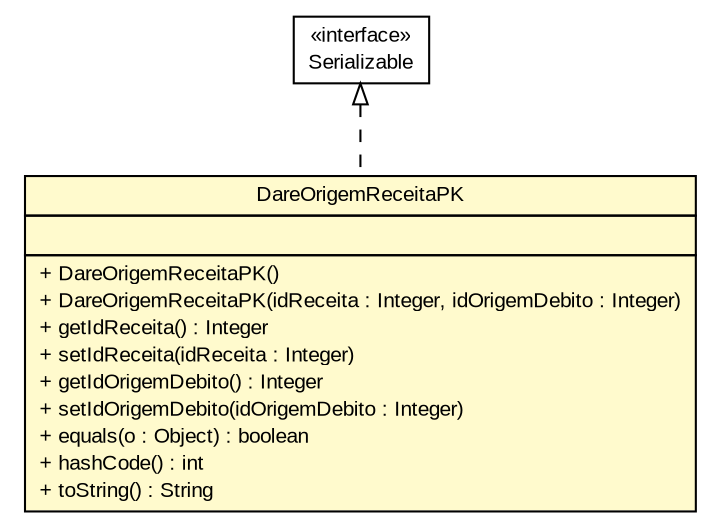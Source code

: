#!/usr/local/bin/dot
#
# Class diagram 
# Generated by UMLGraph version R5_6 (http://www.umlgraph.org/)
#

digraph G {
	edge [fontname="arial",fontsize=10,labelfontname="arial",labelfontsize=10];
	node [fontname="arial",fontsize=10,shape=plaintext];
	nodesep=0.25;
	ranksep=0.5;
	// br.gov.to.sefaz.arr.persistence.entity.DareOrigemReceitaPK
	c67235 [label=<<table title="br.gov.to.sefaz.arr.persistence.entity.DareOrigemReceitaPK" border="0" cellborder="1" cellspacing="0" cellpadding="2" port="p" bgcolor="lemonChiffon" href="./DareOrigemReceitaPK.html">
		<tr><td><table border="0" cellspacing="0" cellpadding="1">
<tr><td align="center" balign="center"> DareOrigemReceitaPK </td></tr>
		</table></td></tr>
		<tr><td><table border="0" cellspacing="0" cellpadding="1">
<tr><td align="left" balign="left">  </td></tr>
		</table></td></tr>
		<tr><td><table border="0" cellspacing="0" cellpadding="1">
<tr><td align="left" balign="left"> + DareOrigemReceitaPK() </td></tr>
<tr><td align="left" balign="left"> + DareOrigemReceitaPK(idReceita : Integer, idOrigemDebito : Integer) </td></tr>
<tr><td align="left" balign="left"> + getIdReceita() : Integer </td></tr>
<tr><td align="left" balign="left"> + setIdReceita(idReceita : Integer) </td></tr>
<tr><td align="left" balign="left"> + getIdOrigemDebito() : Integer </td></tr>
<tr><td align="left" balign="left"> + setIdOrigemDebito(idOrigemDebito : Integer) </td></tr>
<tr><td align="left" balign="left"> + equals(o : Object) : boolean </td></tr>
<tr><td align="left" balign="left"> + hashCode() : int </td></tr>
<tr><td align="left" balign="left"> + toString() : String </td></tr>
		</table></td></tr>
		</table>>, URL="./DareOrigemReceitaPK.html", fontname="arial", fontcolor="black", fontsize=10.0];
	//br.gov.to.sefaz.arr.persistence.entity.DareOrigemReceitaPK implements java.io.Serializable
	c67435:p -> c67235:p [dir=back,arrowtail=empty,style=dashed];
	// java.io.Serializable
	c67435 [label=<<table title="java.io.Serializable" border="0" cellborder="1" cellspacing="0" cellpadding="2" port="p" href="http://java.sun.com/j2se/1.4.2/docs/api/java/io/Serializable.html">
		<tr><td><table border="0" cellspacing="0" cellpadding="1">
<tr><td align="center" balign="center"> &#171;interface&#187; </td></tr>
<tr><td align="center" balign="center"> Serializable </td></tr>
		</table></td></tr>
		</table>>, URL="http://java.sun.com/j2se/1.4.2/docs/api/java/io/Serializable.html", fontname="arial", fontcolor="black", fontsize=10.0];
}

